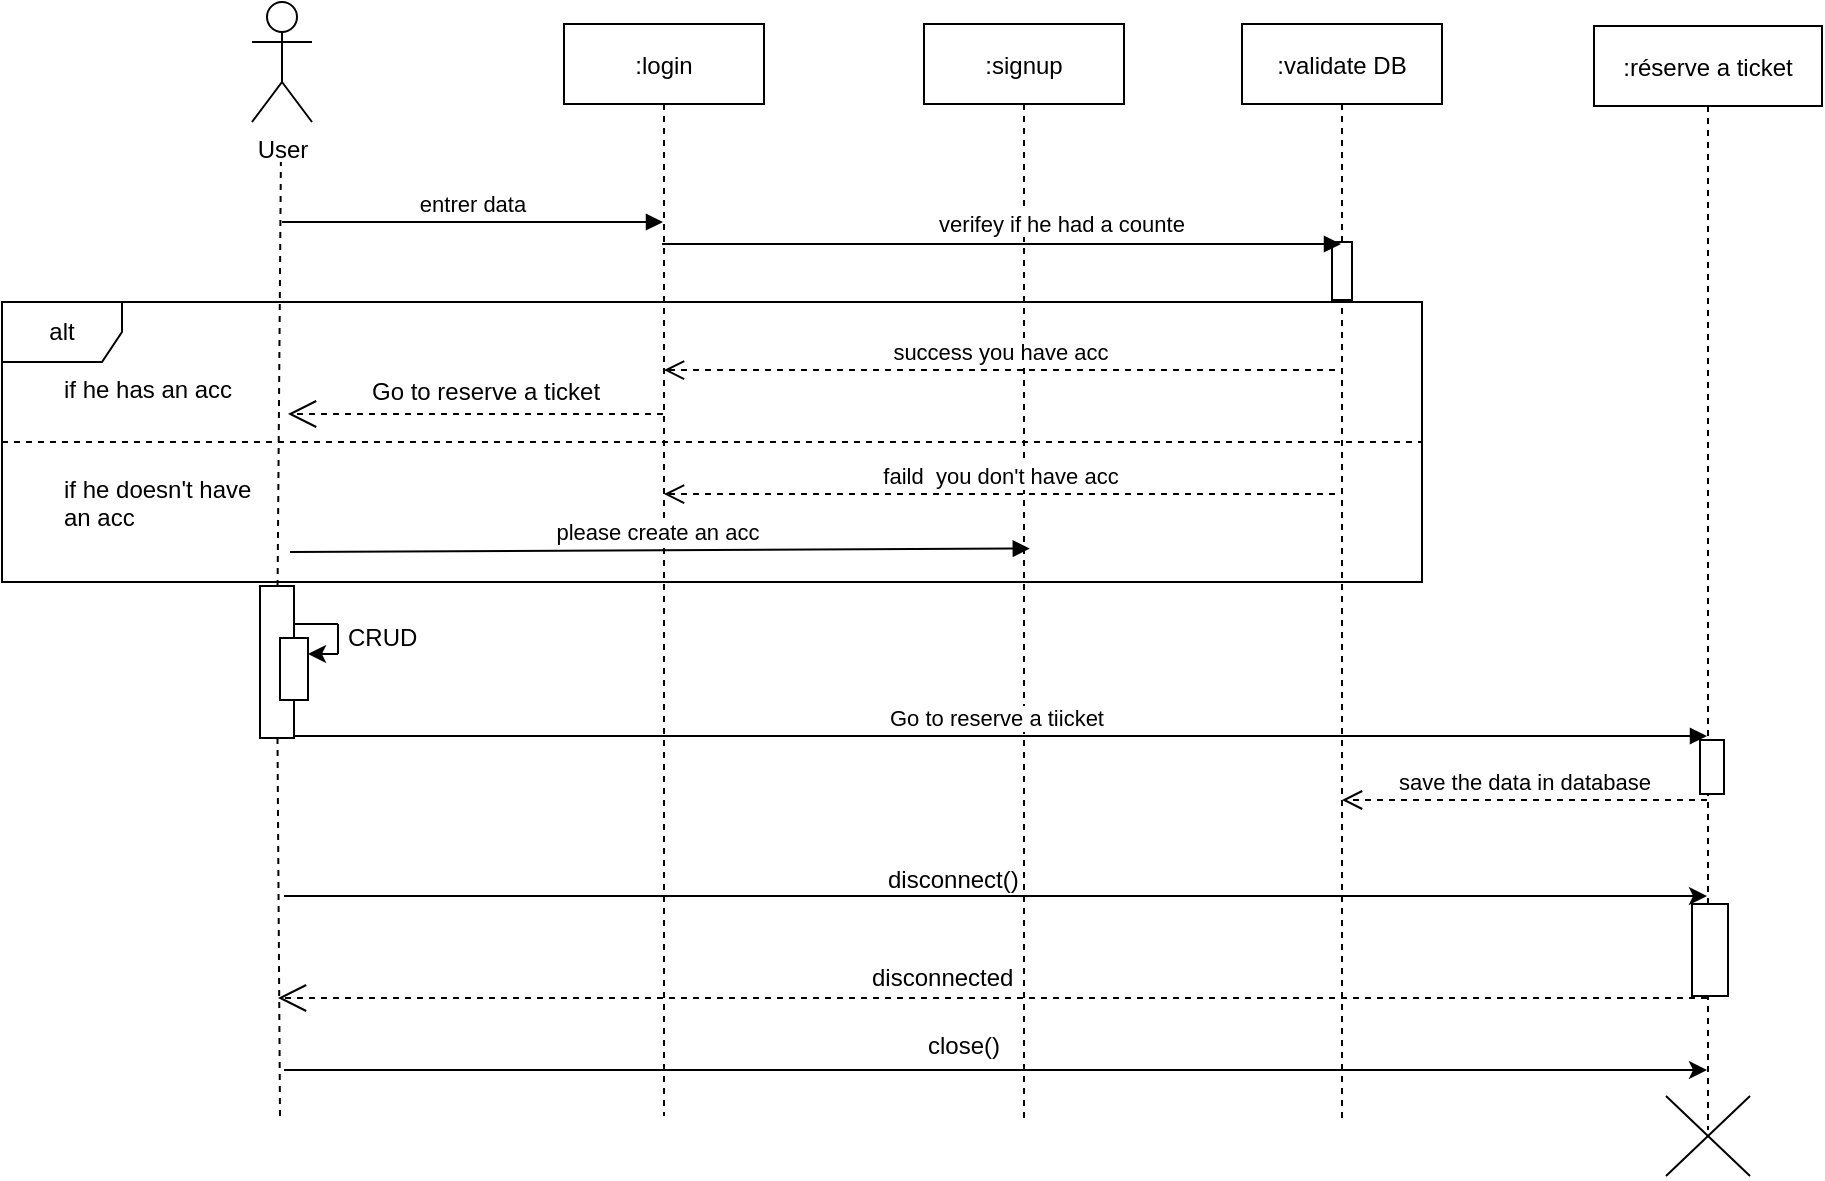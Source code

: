 <mxfile>
    <diagram id="kgpKYQtTHZ0yAKxKKP6v" name="Page-1">
        <mxGraphModel dx="1172" dy="283" grid="0" gridSize="10" guides="1" tooltips="1" connect="1" arrows="1" fold="1" page="1" pageScale="1" pageWidth="850" pageHeight="1100" math="0" shadow="0">
            <root>
                <mxCell id="0"/>
                <mxCell id="1" parent="0"/>
                <mxCell id="3nuBFxr9cyL0pnOWT2aG-1" value=":login" style="shape=umlLifeline;perimeter=lifelinePerimeter;container=1;collapsible=0;recursiveResize=0;rounded=0;shadow=0;strokeWidth=1;" parent="1" vertex="1">
                    <mxGeometry x="201" y="91" width="100" height="546" as="geometry"/>
                </mxCell>
                <mxCell id="3nuBFxr9cyL0pnOWT2aG-5" value=":signup" style="shape=umlLifeline;perimeter=lifelinePerimeter;container=1;collapsible=0;recursiveResize=0;rounded=0;shadow=0;strokeWidth=1;" parent="1" vertex="1">
                    <mxGeometry x="381" y="91" width="100" height="548" as="geometry"/>
                </mxCell>
                <mxCell id="vbLddyifQiLcgtwLpQpE-1" value="" style="endArrow=classic;html=1;" parent="3nuBFxr9cyL0pnOWT2aG-5" edge="1">
                    <mxGeometry width="50" height="50" relative="1" as="geometry">
                        <mxPoint x="-320" y="436" as="sourcePoint"/>
                        <mxPoint x="391.5" y="436" as="targetPoint"/>
                    </mxGeometry>
                </mxCell>
                <mxCell id="wkzl7ebLveNSJzyf6izi-1" value="User" style="shape=umlActor;verticalLabelPosition=bottom;verticalAlign=top;html=1;outlineConnect=0;" parent="1" vertex="1">
                    <mxGeometry x="45" y="80" width="30" height="60" as="geometry"/>
                </mxCell>
                <mxCell id="wkzl7ebLveNSJzyf6izi-7" value=":validate DB" style="shape=umlLifeline;perimeter=lifelinePerimeter;container=1;collapsible=0;recursiveResize=0;rounded=0;shadow=0;strokeWidth=1;" parent="1" vertex="1">
                    <mxGeometry x="540" y="91" width="100" height="550" as="geometry"/>
                </mxCell>
                <mxCell id="wkzl7ebLveNSJzyf6izi-16" value="" style="html=1;points=[];perimeter=orthogonalPerimeter;" parent="wkzl7ebLveNSJzyf6izi-7" vertex="1">
                    <mxGeometry x="45" y="109" width="10" height="29" as="geometry"/>
                </mxCell>
                <mxCell id="wkzl7ebLveNSJzyf6izi-8" value="entrer data" style="verticalAlign=bottom;endArrow=block;shadow=0;strokeWidth=1;" parent="1" target="3nuBFxr9cyL0pnOWT2aG-1" edge="1">
                    <mxGeometry relative="1" as="geometry">
                        <mxPoint x="60" y="190" as="sourcePoint"/>
                        <mxPoint x="210" y="190.0" as="targetPoint"/>
                    </mxGeometry>
                </mxCell>
                <mxCell id="wkzl7ebLveNSJzyf6izi-12" value=":réserve a ticket" style="shape=umlLifeline;perimeter=lifelinePerimeter;container=1;collapsible=0;recursiveResize=0;rounded=0;shadow=0;strokeWidth=1;" parent="1" vertex="1">
                    <mxGeometry x="716" y="92" width="114" height="552" as="geometry"/>
                </mxCell>
                <mxCell id="vbLddyifQiLcgtwLpQpE-6" value="" style="rounded=0;whiteSpace=wrap;html=1;" parent="wkzl7ebLveNSJzyf6izi-12" vertex="1">
                    <mxGeometry x="49" y="439" width="18" height="46" as="geometry"/>
                </mxCell>
                <mxCell id="5" value="" style="rounded=0;whiteSpace=wrap;html=1;" vertex="1" parent="wkzl7ebLveNSJzyf6izi-12">
                    <mxGeometry x="53" y="357" width="12" height="27" as="geometry"/>
                </mxCell>
                <mxCell id="wkzl7ebLveNSJzyf6izi-14" value="" style="endArrow=none;html=1;rounded=0;dashed=1;startArrow=none;" parent="1" source="vbLddyifQiLcgtwLpQpE-3" edge="1">
                    <mxGeometry width="50" height="50" relative="1" as="geometry">
                        <mxPoint x="59" y="582" as="sourcePoint"/>
                        <mxPoint x="59.44" y="160" as="targetPoint"/>
                    </mxGeometry>
                </mxCell>
                <mxCell id="wkzl7ebLveNSJzyf6izi-19" value="verifey if he had a counte" style="verticalAlign=bottom;endArrow=block;shadow=0;strokeWidth=1;" parent="1" target="wkzl7ebLveNSJzyf6izi-7" edge="1">
                    <mxGeometry x="0.178" y="1" relative="1" as="geometry">
                        <mxPoint x="250" y="201" as="sourcePoint"/>
                        <mxPoint x="440.5" y="201" as="targetPoint"/>
                        <mxPoint as="offset"/>
                    </mxGeometry>
                </mxCell>
                <mxCell id="wkzl7ebLveNSJzyf6izi-20" value="alt" style="shape=umlFrame;whiteSpace=wrap;html=1;gradientColor=none;fillColor=default;swimlaneFillColor=none;" parent="1" vertex="1">
                    <mxGeometry x="-80" y="230" width="710" height="140" as="geometry"/>
                </mxCell>
                <mxCell id="wkzl7ebLveNSJzyf6izi-27" value="" style="line;strokeWidth=1;rotatable=0;dashed=1;labelPosition=right;align=left;verticalAlign=middle;spacingTop=0;spacingLeft=6;points=[];portConstraint=eastwest;" parent="1" vertex="1">
                    <mxGeometry x="-80" y="295" width="710" height="10" as="geometry"/>
                </mxCell>
                <mxCell id="wkzl7ebLveNSJzyf6izi-33" value="if he doesn't have&#10;an acc" style="text;strokeColor=none;fillColor=none;align=left;verticalAlign=top;spacingLeft=4;spacingRight=4;overflow=hidden;rotatable=0;points=[[0,0.5],[1,0.5]];portConstraint=eastwest;dashed=1;" parent="1" vertex="1">
                    <mxGeometry x="-55" y="310" width="105" height="40" as="geometry"/>
                </mxCell>
                <mxCell id="wkzl7ebLveNSJzyf6izi-34" value="if he has an acc" style="text;strokeColor=none;fillColor=none;align=left;verticalAlign=top;spacingLeft=4;spacingRight=4;overflow=hidden;rotatable=0;points=[[0,0.5],[1,0.5]];portConstraint=eastwest;dashed=1;" parent="1" vertex="1">
                    <mxGeometry x="-55" y="260" width="100" height="26" as="geometry"/>
                </mxCell>
                <mxCell id="wkzl7ebLveNSJzyf6izi-39" value="success you have acc" style="html=1;verticalAlign=bottom;endArrow=open;dashed=1;endSize=8;rounded=0;entryX=0.53;entryY=0.764;entryDx=0;entryDy=0;entryPerimeter=0;" parent="1" edge="1">
                    <mxGeometry relative="1" as="geometry">
                        <mxPoint x="586.5" y="264.036" as="sourcePoint"/>
                        <mxPoint x="251" y="264.036" as="targetPoint"/>
                    </mxGeometry>
                </mxCell>
                <mxCell id="wkzl7ebLveNSJzyf6izi-42" value="" style="endArrow=open;endFill=1;endSize=12;html=1;rounded=0;dashed=1;" parent="1" edge="1">
                    <mxGeometry width="160" relative="1" as="geometry">
                        <mxPoint x="250.5" y="286" as="sourcePoint"/>
                        <mxPoint x="63" y="286" as="targetPoint"/>
                    </mxGeometry>
                </mxCell>
                <mxCell id="wkzl7ebLveNSJzyf6izi-44" value="Go to reserve a ticket" style="text;strokeColor=none;fillColor=none;spacingLeft=4;spacingRight=4;overflow=hidden;rotatable=0;points=[[0,0.5],[1,0.5]];portConstraint=eastwest;fontSize=12;dashed=1;" parent="1" vertex="1">
                    <mxGeometry x="99" y="261" width="127" height="30" as="geometry"/>
                </mxCell>
                <mxCell id="wkzl7ebLveNSJzyf6izi-45" value="faild&amp;nbsp; you don't have acc" style="html=1;verticalAlign=bottom;endArrow=open;dashed=1;endSize=8;rounded=0;entryX=0.53;entryY=0.764;entryDx=0;entryDy=0;entryPerimeter=0;" parent="1" edge="1">
                    <mxGeometry relative="1" as="geometry">
                        <mxPoint x="586.5" y="326.036" as="sourcePoint"/>
                        <mxPoint x="251" y="326.036" as="targetPoint"/>
                    </mxGeometry>
                </mxCell>
                <mxCell id="wkzl7ebLveNSJzyf6izi-52" value="please create an acc&amp;nbsp;" style="html=1;verticalAlign=bottom;endArrow=block;rounded=0;entryX=0.529;entryY=0.848;entryDx=0;entryDy=0;entryPerimeter=0;" parent="1" edge="1">
                    <mxGeometry width="80" relative="1" as="geometry">
                        <mxPoint x="64" y="355" as="sourcePoint"/>
                        <mxPoint x="433.9" y="353.272" as="targetPoint"/>
                    </mxGeometry>
                </mxCell>
                <mxCell id="wkzl7ebLveNSJzyf6izi-54" value="Go to reserve a tiicket" style="html=1;verticalAlign=bottom;endArrow=block;rounded=0;" parent="1" edge="1">
                    <mxGeometry width="80" relative="1" as="geometry">
                        <mxPoint x="61" y="447" as="sourcePoint"/>
                        <mxPoint x="772.5" y="447" as="targetPoint"/>
                    </mxGeometry>
                </mxCell>
                <mxCell id="vbLddyifQiLcgtwLpQpE-3" value="" style="rounded=0;whiteSpace=wrap;html=1;" parent="1" vertex="1">
                    <mxGeometry x="49" y="372" width="17" height="76" as="geometry"/>
                </mxCell>
                <mxCell id="vbLddyifQiLcgtwLpQpE-4" value="" style="endArrow=none;html=1;rounded=0;dashed=1;" parent="1" target="vbLddyifQiLcgtwLpQpE-3" edge="1">
                    <mxGeometry width="50" height="50" relative="1" as="geometry">
                        <mxPoint x="59" y="637" as="sourcePoint"/>
                        <mxPoint x="59.44" y="160" as="targetPoint"/>
                    </mxGeometry>
                </mxCell>
                <mxCell id="vbLddyifQiLcgtwLpQpE-7" value="disconnect()" style="text;strokeColor=none;fillColor=none;align=left;verticalAlign=middle;spacingLeft=4;spacingRight=4;overflow=hidden;points=[[0,0.5],[1,0.5]];portConstraint=eastwest;rotatable=0;" parent="1" vertex="1">
                    <mxGeometry x="357" y="503" width="80" height="30" as="geometry"/>
                </mxCell>
                <mxCell id="vbLddyifQiLcgtwLpQpE-9" value="disconnected" style="text;strokeColor=none;fillColor=none;spacingLeft=4;spacingRight=4;overflow=hidden;rotatable=0;points=[[0,0.5],[1,0.5]];portConstraint=eastwest;fontSize=12;dashed=1;" parent="1" vertex="1">
                    <mxGeometry x="349" y="554" width="127" height="30" as="geometry"/>
                </mxCell>
                <mxCell id="vbLddyifQiLcgtwLpQpE-10" value="" style="endArrow=open;endFill=1;endSize=12;html=1;rounded=0;dashed=1;" parent="1" edge="1">
                    <mxGeometry width="160" relative="1" as="geometry">
                        <mxPoint x="772.5" y="578" as="sourcePoint"/>
                        <mxPoint x="58" y="578" as="targetPoint"/>
                    </mxGeometry>
                </mxCell>
                <mxCell id="vbLddyifQiLcgtwLpQpE-12" value="" style="endArrow=none;html=1;" parent="1" edge="1">
                    <mxGeometry width="50" height="50" relative="1" as="geometry">
                        <mxPoint x="752" y="667" as="sourcePoint"/>
                        <mxPoint x="794" y="627" as="targetPoint"/>
                    </mxGeometry>
                </mxCell>
                <mxCell id="vbLddyifQiLcgtwLpQpE-13" value="" style="endArrow=none;html=1;" parent="1" edge="1">
                    <mxGeometry width="50" height="50" relative="1" as="geometry">
                        <mxPoint x="752" y="627" as="sourcePoint"/>
                        <mxPoint x="794" y="667" as="targetPoint"/>
                    </mxGeometry>
                </mxCell>
                <mxCell id="vbLddyifQiLcgtwLpQpE-14" value="" style="endArrow=classic;html=1;" parent="1" edge="1" target="wkzl7ebLveNSJzyf6izi-12">
                    <mxGeometry width="50" height="50" relative="1" as="geometry">
                        <mxPoint x="61" y="614" as="sourcePoint"/>
                        <mxPoint x="753.5" y="614" as="targetPoint"/>
                    </mxGeometry>
                </mxCell>
                <mxCell id="vbLddyifQiLcgtwLpQpE-15" value="close()" style="text;html=1;strokeColor=none;fillColor=none;align=center;verticalAlign=middle;whiteSpace=wrap;rounded=0;" parent="1" vertex="1">
                    <mxGeometry x="371" y="587" width="60" height="30" as="geometry"/>
                </mxCell>
                <mxCell id="3" value="save the data in database" style="html=1;verticalAlign=bottom;endArrow=open;dashed=1;endSize=8;rounded=0;" edge="1" parent="1">
                    <mxGeometry relative="1" as="geometry">
                        <mxPoint x="772.5" y="479.036" as="sourcePoint"/>
                        <mxPoint x="590" y="479" as="targetPoint"/>
                    </mxGeometry>
                </mxCell>
                <mxCell id="8" value="" style="rounded=0;whiteSpace=wrap;html=1;" vertex="1" parent="1">
                    <mxGeometry x="59" y="398" width="14" height="31" as="geometry"/>
                </mxCell>
                <mxCell id="9" value="" style="endArrow=classic;html=1;" edge="1" parent="1">
                    <mxGeometry width="50" height="50" relative="1" as="geometry">
                        <mxPoint x="88" y="406" as="sourcePoint"/>
                        <mxPoint x="73" y="406" as="targetPoint"/>
                    </mxGeometry>
                </mxCell>
                <mxCell id="10" value="" style="endArrow=none;html=1;exitX=1;exitY=0.25;exitDx=0;exitDy=0;" edge="1" parent="1" source="vbLddyifQiLcgtwLpQpE-3">
                    <mxGeometry width="50" height="50" relative="1" as="geometry">
                        <mxPoint x="143" y="393" as="sourcePoint"/>
                        <mxPoint x="88" y="391" as="targetPoint"/>
                    </mxGeometry>
                </mxCell>
                <mxCell id="11" value="" style="endArrow=none;html=1;" edge="1" parent="1">
                    <mxGeometry width="50" height="50" relative="1" as="geometry">
                        <mxPoint x="88" y="406" as="sourcePoint"/>
                        <mxPoint x="88" y="391" as="targetPoint"/>
                    </mxGeometry>
                </mxCell>
                <mxCell id="12" value="CRUD" style="text;strokeColor=none;fillColor=none;align=left;verticalAlign=middle;spacingLeft=4;spacingRight=4;overflow=hidden;points=[[0,0.5],[1,0.5]];portConstraint=eastwest;rotatable=0;" vertex="1" parent="1">
                    <mxGeometry x="87" y="382" width="80" height="30" as="geometry"/>
                </mxCell>
            </root>
        </mxGraphModel>
    </diagram>
</mxfile>